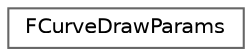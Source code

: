 digraph "Graphical Class Hierarchy"
{
 // INTERACTIVE_SVG=YES
 // LATEX_PDF_SIZE
  bgcolor="transparent";
  edge [fontname=Helvetica,fontsize=10,labelfontname=Helvetica,labelfontsize=10];
  node [fontname=Helvetica,fontsize=10,shape=box,height=0.2,width=0.4];
  rankdir="LR";
  Node0 [id="Node000000",label="FCurveDrawParams",height=0.2,width=0.4,color="grey40", fillcolor="white", style="filled",URL="$d4/d92/structFCurveDrawParams.html",tooltip="Structure that defines the necessary data for painting a whole curve."];
}

